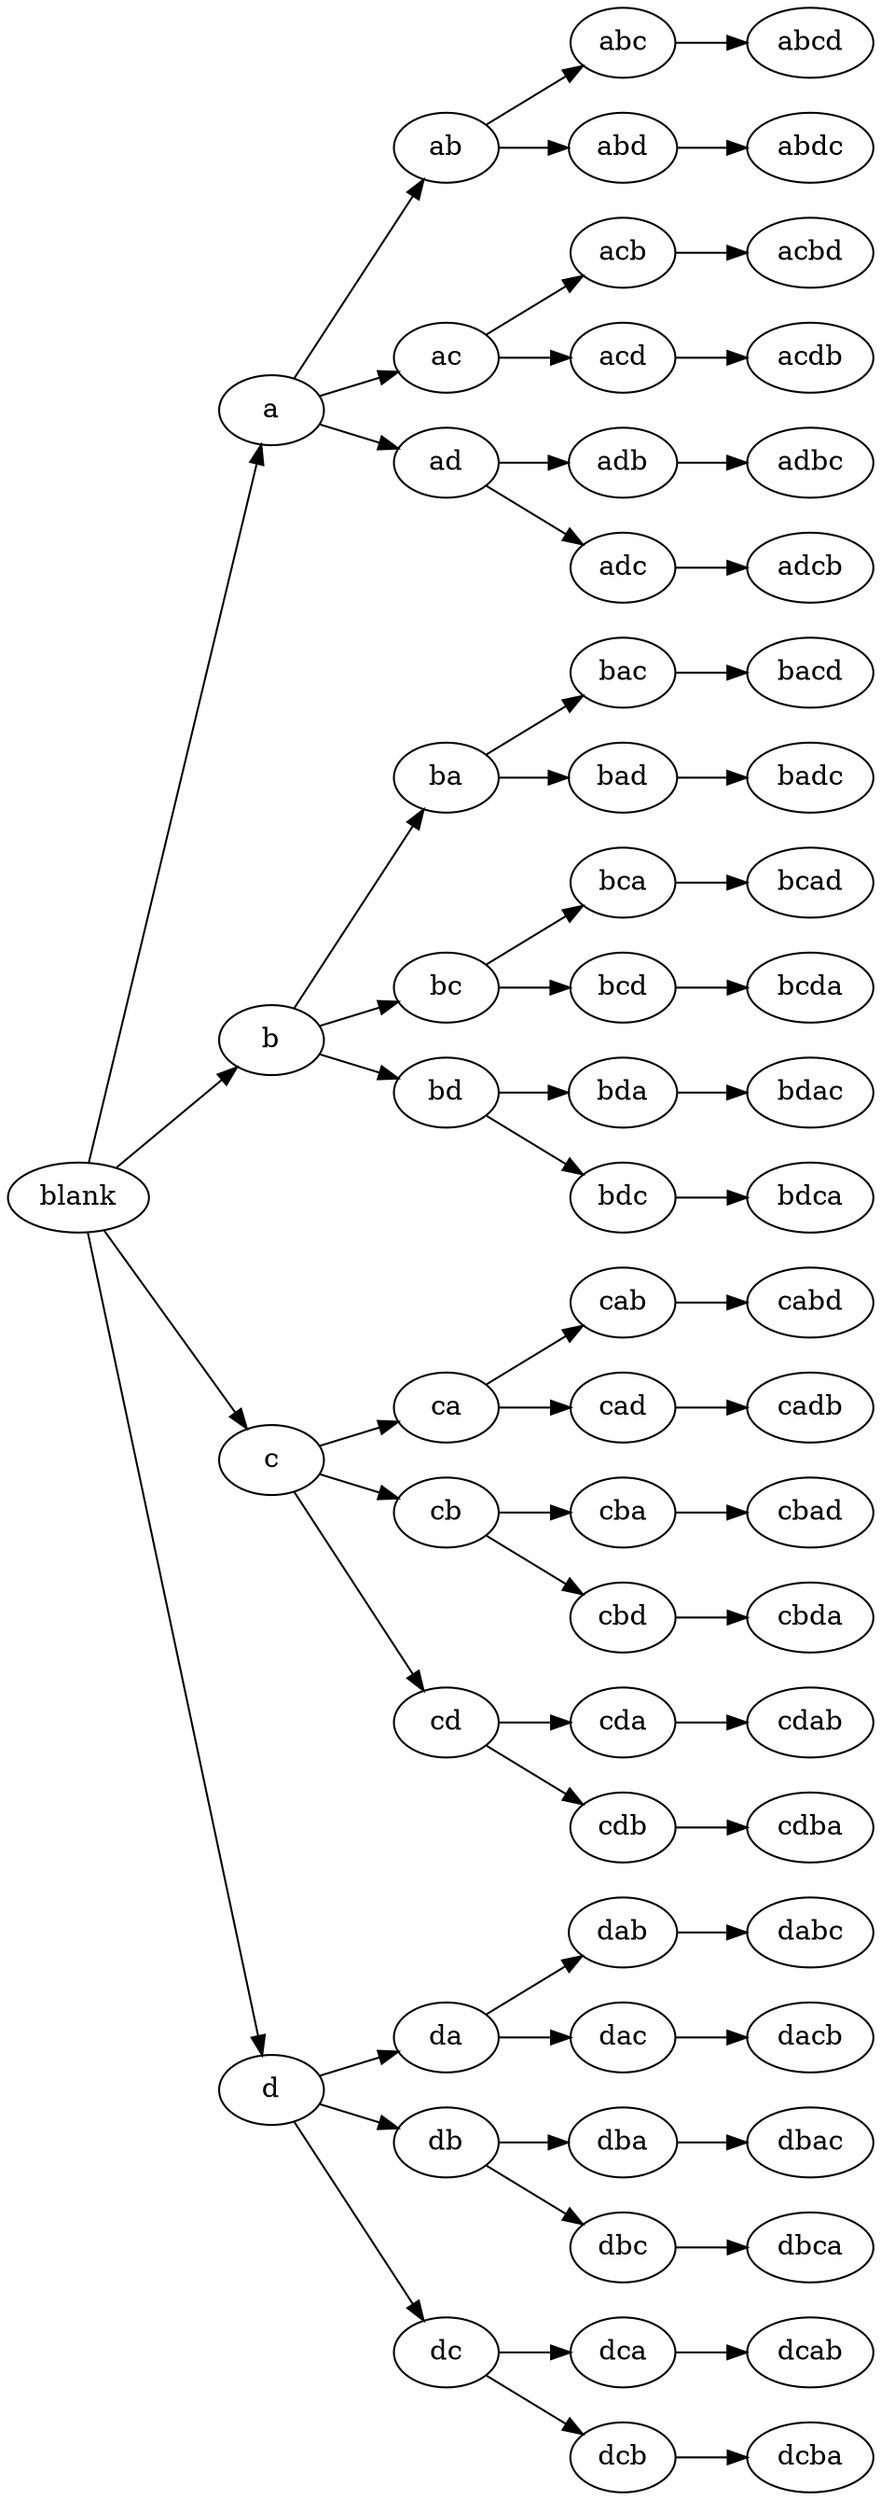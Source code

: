 digraph graph_name {
    rankdir=LR;

    "blank" -> "a"
    "a" -> "ab"
    "ab" -> "abc"
    "abc" -> "abcd"
    "ab" -> "abd"
    "abd" -> "abdc"
    "a" -> "ac"
    "ac" -> "acb"
    "acb" -> "acbd"
    "ac" -> "acd"
    "acd" -> "acdb"
    "a" -> "ad"
    "ad" -> "adb"
    "adb" -> "adbc"
    "ad" -> "adc"
    "adc" -> "adcb"
    "blank" -> "b"
    "b" -> "ba"
    "ba" -> "bac"
    "bac" -> "bacd"
    "ba" -> "bad"
    "bad" -> "badc"
    "b" -> "bc"
    "bc" -> "bca"
    "bca" -> "bcad"
    "bc" -> "bcd"
    "bcd" -> "bcda"
    "b" -> "bd"
    "bd" -> "bda"
    "bda" -> "bdac"
    "bd" -> "bdc"
    "bdc" -> "bdca"
    "blank" -> "c"
    "c" -> "ca"
    "ca" -> "cab"
    "cab" -> "cabd"
    "ca" -> "cad"
    "cad" -> "cadb"
    "c" -> "cb"
    "cb" -> "cba"
    "cba" -> "cbad"
    "cb" -> "cbd"
    "cbd" -> "cbda"
    "c" -> "cd"
    "cd" -> "cda"
    "cda" -> "cdab"
    "cd" -> "cdb"
    "cdb" -> "cdba"
    "blank" -> "d"
    "d" -> "da"
    "da" -> "dab"
    "dab" -> "dabc"
    "da" -> "dac"
    "dac" -> "dacb"
    "d" -> "db"
    "db" -> "dba"
    "dba" -> "dbac"
    "db" -> "dbc"
    "dbc" -> "dbca"
    "d" -> "dc"
    "dc" -> "dca"
    "dca" -> "dcab"
    "dc" -> "dcb"
    "dcb" -> "dcba"
}